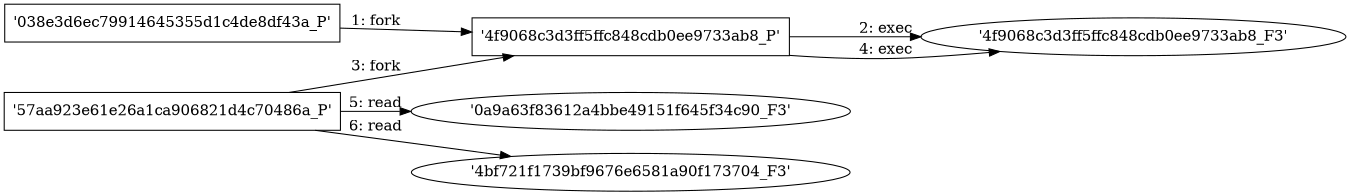 digraph "D:\Learning\Paper\apt\基于CTI的攻击预警\Dataset\攻击图\ASGfromALLCTI\Threat Source newsletter for Sept. 3, 2020.dot" {
rankdir="LR"
size="9"
fixedsize="false"
splines="true"
nodesep=0.3
ranksep=0
fontsize=10
overlap="scalexy"
engine= "neato"
	"'038e3d6ec79914645355d1c4de8df43a_P'" [node_type=Process shape=box]
	"'4f9068c3d3ff5ffc848cdb0ee9733ab8_P'" [node_type=Process shape=box]
	"'038e3d6ec79914645355d1c4de8df43a_P'" -> "'4f9068c3d3ff5ffc848cdb0ee9733ab8_P'" [label="1: fork"]
	"'4f9068c3d3ff5ffc848cdb0ee9733ab8_P'" [node_type=Process shape=box]
	"'4f9068c3d3ff5ffc848cdb0ee9733ab8_F3'" [node_type=File shape=ellipse]
	"'4f9068c3d3ff5ffc848cdb0ee9733ab8_P'" -> "'4f9068c3d3ff5ffc848cdb0ee9733ab8_F3'" [label="2: exec"]
	"'57aa923e61e26a1ca906821d4c70486a_P'" [node_type=Process shape=box]
	"'4f9068c3d3ff5ffc848cdb0ee9733ab8_P'" [node_type=Process shape=box]
	"'57aa923e61e26a1ca906821d4c70486a_P'" -> "'4f9068c3d3ff5ffc848cdb0ee9733ab8_P'" [label="3: fork"]
	"'4f9068c3d3ff5ffc848cdb0ee9733ab8_P'" [node_type=Process shape=box]
	"'4f9068c3d3ff5ffc848cdb0ee9733ab8_F3'" [node_type=File shape=ellipse]
	"'4f9068c3d3ff5ffc848cdb0ee9733ab8_P'" -> "'4f9068c3d3ff5ffc848cdb0ee9733ab8_F3'" [label="4: exec"]
	"'0a9a63f83612a4bbe49151f645f34c90_F3'" [node_type=file shape=ellipse]
	"'57aa923e61e26a1ca906821d4c70486a_P'" [node_type=Process shape=box]
	"'57aa923e61e26a1ca906821d4c70486a_P'" -> "'0a9a63f83612a4bbe49151f645f34c90_F3'" [label="5: read"]
	"'4bf721f1739bf9676e6581a90f173704_F3'" [node_type=file shape=ellipse]
	"'57aa923e61e26a1ca906821d4c70486a_P'" [node_type=Process shape=box]
	"'57aa923e61e26a1ca906821d4c70486a_P'" -> "'4bf721f1739bf9676e6581a90f173704_F3'" [label="6: read"]
}
